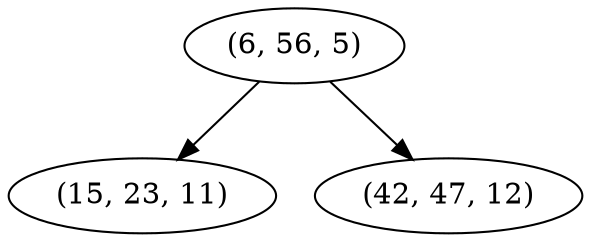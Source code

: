 digraph tree {
    "(6, 56, 5)";
    "(15, 23, 11)";
    "(42, 47, 12)";
    "(6, 56, 5)" -> "(15, 23, 11)";
    "(6, 56, 5)" -> "(42, 47, 12)";
}
